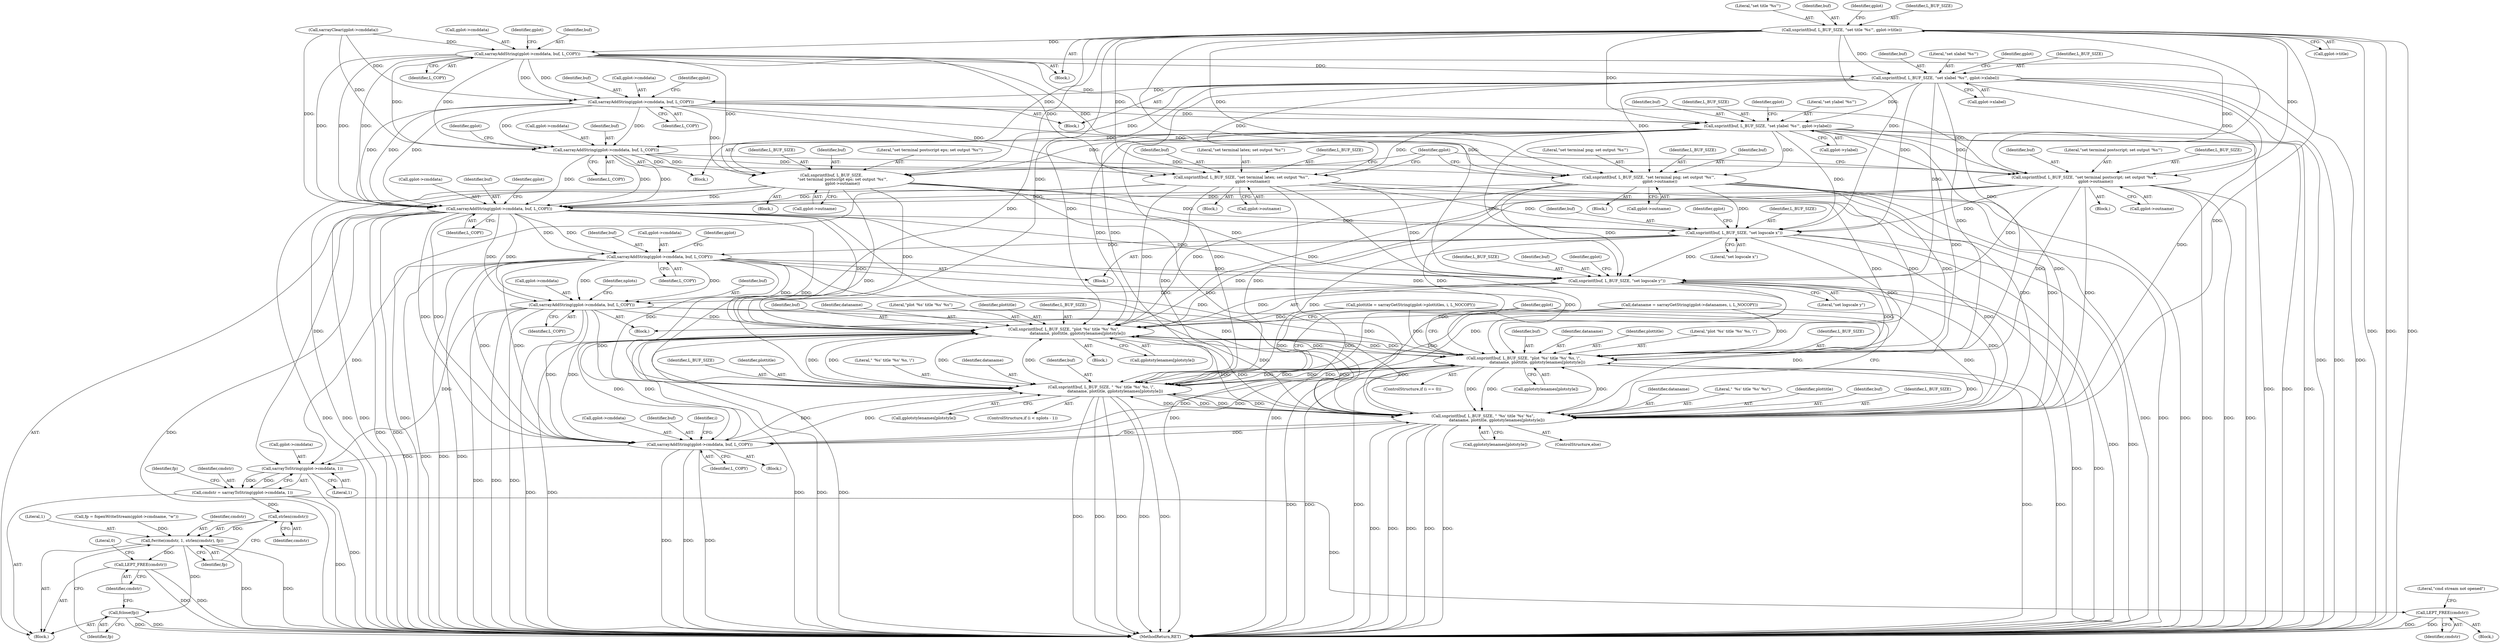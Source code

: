 digraph "1_leptonica_ee301cb2029db8a6289c5295daa42bba7715e99a_2@API" {
"1000137" [label="(Call,snprintf(buf, L_BUF_SIZE, \"set title '%s'\", gplot->title))"];
"1000144" [label="(Call,sarrayAddString(gplot->cmddata, buf, L_COPY))"];
"1000155" [label="(Call,snprintf(buf, L_BUF_SIZE, \"set xlabel '%s'\", gplot->xlabel))"];
"1000162" [label="(Call,sarrayAddString(gplot->cmddata, buf, L_COPY))"];
"1000173" [label="(Call,snprintf(buf, L_BUF_SIZE, \"set ylabel '%s'\", gplot->ylabel))"];
"1000180" [label="(Call,sarrayAddString(gplot->cmddata, buf, L_COPY))"];
"1000193" [label="(Call,snprintf(buf, L_BUF_SIZE, \"set terminal png; set output '%s'\",\n                  gplot->outname))"];
"1000245" [label="(Call,sarrayAddString(gplot->cmddata, buf, L_COPY))"];
"1000264" [label="(Call,snprintf(buf, L_BUF_SIZE, \"set logscale x\"))"];
"1000268" [label="(Call,sarrayAddString(gplot->cmddata, buf, L_COPY))"];
"1000287" [label="(Call,snprintf(buf, L_BUF_SIZE, \"set logscale y\"))"];
"1000291" [label="(Call,sarrayAddString(gplot->cmddata, buf, L_COPY))"];
"1000341" [label="(Call,snprintf(buf, L_BUF_SIZE, \"plot '%s' title '%s' %s\",\n                      dataname, plottitle, gplotstylenames[plotstyle]))"];
"1000356" [label="(Call,snprintf(buf, L_BUF_SIZE, \"plot '%s' title '%s' %s, \\\",\n                      dataname, plottitle, gplotstylenames[plotstyle]))"];
"1000372" [label="(Call,snprintf(buf, L_BUF_SIZE, \" '%s' title '%s' %s, \\\",\n                      dataname, plottitle, gplotstylenames[plotstyle]))"];
"1000382" [label="(Call,snprintf(buf, L_BUF_SIZE, \" '%s' title '%s' %s\",\n                      dataname, plottitle, gplotstylenames[plotstyle]))"];
"1000391" [label="(Call,sarrayAddString(gplot->cmddata, buf, L_COPY))"];
"1000399" [label="(Call,sarrayToString(gplot->cmddata, 1))"];
"1000397" [label="(Call,cmdstr = sarrayToString(gplot->cmddata, 1))"];
"1000415" [label="(Call,LEPT_FREE(cmdstr))"];
"1000425" [label="(Call,strlen(cmdstr))"];
"1000422" [label="(Call,fwrite(cmdstr, 1, strlen(cmdstr), fp))"];
"1000428" [label="(Call,fclose(fp))"];
"1000430" [label="(Call,LEPT_FREE(cmdstr))"];
"1000208" [label="(Call,snprintf(buf, L_BUF_SIZE, \"set terminal postscript; set output '%s'\",\n                  gplot->outname))"];
"1000223" [label="(Call,snprintf(buf, L_BUF_SIZE,\n                  \"set terminal postscript eps; set output '%s'\",\n                  gplot->outname))"];
"1000238" [label="(Call,snprintf(buf, L_BUF_SIZE, \"set terminal latex; set output '%s'\",\n                  gplot->outname))"];
"1000396" [label="(Identifier,L_COPY)"];
"1000246" [label="(Call,gplot->cmddata)"];
"1000175" [label="(Identifier,L_BUF_SIZE)"];
"1000381" [label="(ControlStructure,else)"];
"1000249" [label="(Identifier,buf)"];
"1000195" [label="(Identifier,L_BUF_SIZE)"];
"1000296" [label="(Identifier,L_COPY)"];
"1000180" [label="(Call,sarrayAddString(gplot->cmddata, buf, L_COPY))"];
"1000272" [label="(Identifier,buf)"];
"1000140" [label="(Literal,\"set title '%s'\")"];
"1000155" [label="(Call,snprintf(buf, L_BUF_SIZE, \"set xlabel '%s'\", gplot->xlabel))"];
"1000386" [label="(Identifier,dataname)"];
"1000267" [label="(Literal,\"set logscale x\")"];
"1000266" [label="(Identifier,L_BUF_SIZE)"];
"1000177" [label="(Call,gplot->ylabel)"];
"1000422" [label="(Call,fwrite(cmdstr, 1, strlen(cmdstr), fp))"];
"1000192" [label="(Block,)"];
"1000239" [label="(Identifier,buf)"];
"1000378" [label="(Call,gplotstylenames[plotstyle])"];
"1000145" [label="(Call,gplot->cmddata)"];
"1000340" [label="(Block,)"];
"1000342" [label="(Identifier,buf)"];
"1000193" [label="(Call,snprintf(buf, L_BUF_SIZE, \"set terminal png; set output '%s'\",\n                  gplot->outname))"];
"1000189" [label="(Identifier,gplot)"];
"1000427" [label="(Identifier,fp)"];
"1000345" [label="(Identifier,dataname)"];
"1000241" [label="(Literal,\"set terminal latex; set output '%s'\")"];
"1000212" [label="(Call,gplot->outname)"];
"1000393" [label="(Identifier,gplot)"];
"1000392" [label="(Call,gplot->cmddata)"];
"1000166" [label="(Identifier,buf)"];
"1000181" [label="(Call,gplot->cmddata)"];
"1000182" [label="(Identifier,gplot)"];
"1000194" [label="(Identifier,buf)"];
"1000385" [label="(Literal,\" '%s' title '%s' %s\")"];
"1000210" [label="(Identifier,L_BUF_SIZE)"];
"1000400" [label="(Call,gplot->cmddata)"];
"1000424" [label="(Literal,1)"];
"1000226" [label="(Literal,\"set terminal postscript eps; set output '%s'\")"];
"1000391" [label="(Call,sarrayAddString(gplot->cmddata, buf, L_COPY))"];
"1000344" [label="(Literal,\"plot '%s' title '%s' %s\")"];
"1000141" [label="(Call,gplot->title)"];
"1000162" [label="(Call,sarrayAddString(gplot->cmddata, buf, L_COPY))"];
"1000156" [label="(Identifier,buf)"];
"1000242" [label="(Call,gplot->outname)"];
"1000163" [label="(Call,gplot->cmddata)"];
"1000265" [label="(Identifier,buf)"];
"1000375" [label="(Literal,\" '%s' title '%s' %s, \\\")"];
"1000312" [label="(Block,)"];
"1000346" [label="(Identifier,plottitle)"];
"1000176" [label="(Literal,\"set ylabel '%s'\")"];
"1000209" [label="(Identifier,buf)"];
"1000240" [label="(Identifier,L_BUF_SIZE)"];
"1000185" [label="(Identifier,L_COPY)"];
"1000415" [label="(Call,LEPT_FREE(cmdstr))"];
"1000222" [label="(Block,)"];
"1000366" [label="(ControlStructure,if (i < nplots - 1))"];
"1000298" [label="(Identifier,nplots)"];
"1000376" [label="(Identifier,dataname)"];
"1000431" [label="(Identifier,cmdstr)"];
"1000128" [label="(Call,sarrayClear(gplot->cmddata))"];
"1000152" [label="(Identifier,gplot)"];
"1000207" [label="(Block,)"];
"1000238" [label="(Call,snprintf(buf, L_BUF_SIZE, \"set terminal latex; set output '%s'\",\n                  gplot->outname))"];
"1000341" [label="(Call,snprintf(buf, L_BUF_SIZE, \"plot '%s' title '%s' %s\",\n                      dataname, plottitle, gplotstylenames[plotstyle]))"];
"1000263" [label="(Block,)"];
"1000158" [label="(Literal,\"set xlabel '%s'\")"];
"1000137" [label="(Call,snprintf(buf, L_BUF_SIZE, \"set title '%s'\", gplot->title))"];
"1000295" [label="(Identifier,buf)"];
"1000269" [label="(Call,gplot->cmddata)"];
"1000430" [label="(Call,LEPT_FREE(cmdstr))"];
"1000255" [label="(Identifier,gplot)"];
"1000352" [label="(ControlStructure,if (i == 0))"];
"1000250" [label="(Identifier,L_COPY)"];
"1000416" [label="(Identifier,cmdstr)"];
"1000426" [label="(Identifier,cmdstr)"];
"1000154" [label="(Block,)"];
"1000362" [label="(Call,gplotstylenames[plotstyle])"];
"1000373" [label="(Identifier,buf)"];
"1000138" [label="(Identifier,buf)"];
"1000237" [label="(Block,)"];
"1000268" [label="(Call,sarrayAddString(gplot->cmddata, buf, L_COPY))"];
"1000387" [label="(Identifier,plottitle)"];
"1000173" [label="(Call,snprintf(buf, L_BUF_SIZE, \"set ylabel '%s'\", gplot->ylabel))"];
"1000170" [label="(Identifier,gplot)"];
"1000395" [label="(Identifier,buf)"];
"1000374" [label="(Identifier,L_BUF_SIZE)"];
"1000270" [label="(Identifier,gplot)"];
"1000223" [label="(Call,snprintf(buf, L_BUF_SIZE,\n                  \"set terminal postscript eps; set output '%s'\",\n                  gplot->outname))"];
"1000164" [label="(Identifier,gplot)"];
"1000311" [label="(Identifier,i)"];
"1000347" [label="(Call,gplotstylenames[plotstyle])"];
"1000397" [label="(Call,cmdstr = sarrayToString(gplot->cmddata, 1))"];
"1000383" [label="(Identifier,buf)"];
"1000356" [label="(Call,snprintf(buf, L_BUF_SIZE, \"plot '%s' title '%s' %s, \\\",\n                      dataname, plottitle, gplotstylenames[plotstyle]))"];
"1000357" [label="(Identifier,buf)"];
"1000382" [label="(Call,snprintf(buf, L_BUF_SIZE, \" '%s' title '%s' %s\",\n                      dataname, plottitle, gplotstylenames[plotstyle]))"];
"1000287" [label="(Call,snprintf(buf, L_BUF_SIZE, \"set logscale y\"))"];
"1000197" [label="(Call,gplot->outname)"];
"1000149" [label="(Identifier,L_COPY)"];
"1000407" [label="(Identifier,fp)"];
"1000425" [label="(Call,strlen(cmdstr))"];
"1000211" [label="(Literal,\"set terminal postscript; set output '%s'\")"];
"1000414" [label="(Block,)"];
"1000196" [label="(Literal,\"set terminal png; set output '%s'\")"];
"1000433" [label="(Literal,0)"];
"1000225" [label="(Identifier,L_BUF_SIZE)"];
"1000167" [label="(Identifier,L_COPY)"];
"1000360" [label="(Identifier,dataname)"];
"1000148" [label="(Identifier,buf)"];
"1000286" [label="(Block,)"];
"1000289" [label="(Identifier,L_BUF_SIZE)"];
"1000146" [label="(Identifier,gplot)"];
"1000403" [label="(Literal,1)"];
"1000291" [label="(Call,sarrayAddString(gplot->cmddata, buf, L_COPY))"];
"1000361" [label="(Identifier,plottitle)"];
"1000109" [label="(Block,)"];
"1000428" [label="(Call,fclose(fp))"];
"1000399" [label="(Call,sarrayToString(gplot->cmddata, 1))"];
"1000372" [label="(Call,snprintf(buf, L_BUF_SIZE, \" '%s' title '%s' %s, \\\",\n                      dataname, plottitle, gplotstylenames[plotstyle]))"];
"1000144" [label="(Call,sarrayAddString(gplot->cmddata, buf, L_COPY))"];
"1000384" [label="(Identifier,L_BUF_SIZE)"];
"1000157" [label="(Identifier,L_BUF_SIZE)"];
"1000321" [label="(Call,dataname = sarrayGetString(gplot->datanames, i, L_NOCOPY))"];
"1000273" [label="(Identifier,L_COPY)"];
"1000227" [label="(Call,gplot->outname)"];
"1000136" [label="(Block,)"];
"1000359" [label="(Literal,\"plot '%s' title '%s' %s, \\\")"];
"1000358" [label="(Identifier,L_BUF_SIZE)"];
"1000174" [label="(Identifier,buf)"];
"1000377" [label="(Identifier,plottitle)"];
"1000406" [label="(Call,fp = fopenWriteStream(gplot->cmdname, \"w\"))"];
"1000290" [label="(Literal,\"set logscale y\")"];
"1000313" [label="(Call,plottitle = sarrayGetString(gplot->plottitles, i, L_NOCOPY))"];
"1000184" [label="(Identifier,buf)"];
"1000429" [label="(Identifier,fp)"];
"1000423" [label="(Identifier,cmdstr)"];
"1000292" [label="(Call,gplot->cmddata)"];
"1000398" [label="(Identifier,cmdstr)"];
"1000139" [label="(Identifier,L_BUF_SIZE)"];
"1000247" [label="(Identifier,gplot)"];
"1000419" [label="(Literal,\"cmd stream not opened\")"];
"1000288" [label="(Identifier,buf)"];
"1000224" [label="(Identifier,buf)"];
"1000264" [label="(Call,snprintf(buf, L_BUF_SIZE, \"set logscale x\"))"];
"1000278" [label="(Identifier,gplot)"];
"1000388" [label="(Call,gplotstylenames[plotstyle])"];
"1000159" [label="(Call,gplot->xlabel)"];
"1000245" [label="(Call,sarrayAddString(gplot->cmddata, buf, L_COPY))"];
"1000343" [label="(Identifier,L_BUF_SIZE)"];
"1000434" [label="(MethodReturn,RET)"];
"1000208" [label="(Call,snprintf(buf, L_BUF_SIZE, \"set terminal postscript; set output '%s'\",\n                  gplot->outname))"];
"1000172" [label="(Block,)"];
"1000293" [label="(Identifier,gplot)"];
"1000137" -> "1000136"  [label="AST: "];
"1000137" -> "1000141"  [label="CFG: "];
"1000138" -> "1000137"  [label="AST: "];
"1000139" -> "1000137"  [label="AST: "];
"1000140" -> "1000137"  [label="AST: "];
"1000141" -> "1000137"  [label="AST: "];
"1000146" -> "1000137"  [label="CFG: "];
"1000137" -> "1000434"  [label="DDG: "];
"1000137" -> "1000434"  [label="DDG: "];
"1000137" -> "1000434"  [label="DDG: "];
"1000137" -> "1000144"  [label="DDG: "];
"1000137" -> "1000155"  [label="DDG: "];
"1000137" -> "1000173"  [label="DDG: "];
"1000137" -> "1000193"  [label="DDG: "];
"1000137" -> "1000208"  [label="DDG: "];
"1000137" -> "1000223"  [label="DDG: "];
"1000137" -> "1000238"  [label="DDG: "];
"1000137" -> "1000264"  [label="DDG: "];
"1000137" -> "1000287"  [label="DDG: "];
"1000137" -> "1000341"  [label="DDG: "];
"1000137" -> "1000356"  [label="DDG: "];
"1000137" -> "1000372"  [label="DDG: "];
"1000137" -> "1000382"  [label="DDG: "];
"1000144" -> "1000136"  [label="AST: "];
"1000144" -> "1000149"  [label="CFG: "];
"1000145" -> "1000144"  [label="AST: "];
"1000148" -> "1000144"  [label="AST: "];
"1000149" -> "1000144"  [label="AST: "];
"1000152" -> "1000144"  [label="CFG: "];
"1000128" -> "1000144"  [label="DDG: "];
"1000144" -> "1000155"  [label="DDG: "];
"1000144" -> "1000162"  [label="DDG: "];
"1000144" -> "1000162"  [label="DDG: "];
"1000144" -> "1000173"  [label="DDG: "];
"1000144" -> "1000180"  [label="DDG: "];
"1000144" -> "1000180"  [label="DDG: "];
"1000144" -> "1000193"  [label="DDG: "];
"1000144" -> "1000208"  [label="DDG: "];
"1000144" -> "1000223"  [label="DDG: "];
"1000144" -> "1000238"  [label="DDG: "];
"1000144" -> "1000245"  [label="DDG: "];
"1000144" -> "1000245"  [label="DDG: "];
"1000144" -> "1000245"  [label="DDG: "];
"1000155" -> "1000154"  [label="AST: "];
"1000155" -> "1000159"  [label="CFG: "];
"1000156" -> "1000155"  [label="AST: "];
"1000157" -> "1000155"  [label="AST: "];
"1000158" -> "1000155"  [label="AST: "];
"1000159" -> "1000155"  [label="AST: "];
"1000164" -> "1000155"  [label="CFG: "];
"1000155" -> "1000434"  [label="DDG: "];
"1000155" -> "1000434"  [label="DDG: "];
"1000155" -> "1000434"  [label="DDG: "];
"1000155" -> "1000162"  [label="DDG: "];
"1000155" -> "1000173"  [label="DDG: "];
"1000155" -> "1000193"  [label="DDG: "];
"1000155" -> "1000208"  [label="DDG: "];
"1000155" -> "1000223"  [label="DDG: "];
"1000155" -> "1000238"  [label="DDG: "];
"1000155" -> "1000264"  [label="DDG: "];
"1000155" -> "1000287"  [label="DDG: "];
"1000155" -> "1000341"  [label="DDG: "];
"1000155" -> "1000356"  [label="DDG: "];
"1000155" -> "1000372"  [label="DDG: "];
"1000155" -> "1000382"  [label="DDG: "];
"1000162" -> "1000154"  [label="AST: "];
"1000162" -> "1000167"  [label="CFG: "];
"1000163" -> "1000162"  [label="AST: "];
"1000166" -> "1000162"  [label="AST: "];
"1000167" -> "1000162"  [label="AST: "];
"1000170" -> "1000162"  [label="CFG: "];
"1000128" -> "1000162"  [label="DDG: "];
"1000162" -> "1000173"  [label="DDG: "];
"1000162" -> "1000180"  [label="DDG: "];
"1000162" -> "1000180"  [label="DDG: "];
"1000162" -> "1000193"  [label="DDG: "];
"1000162" -> "1000208"  [label="DDG: "];
"1000162" -> "1000223"  [label="DDG: "];
"1000162" -> "1000238"  [label="DDG: "];
"1000162" -> "1000245"  [label="DDG: "];
"1000162" -> "1000245"  [label="DDG: "];
"1000162" -> "1000245"  [label="DDG: "];
"1000173" -> "1000172"  [label="AST: "];
"1000173" -> "1000177"  [label="CFG: "];
"1000174" -> "1000173"  [label="AST: "];
"1000175" -> "1000173"  [label="AST: "];
"1000176" -> "1000173"  [label="AST: "];
"1000177" -> "1000173"  [label="AST: "];
"1000182" -> "1000173"  [label="CFG: "];
"1000173" -> "1000434"  [label="DDG: "];
"1000173" -> "1000434"  [label="DDG: "];
"1000173" -> "1000434"  [label="DDG: "];
"1000173" -> "1000180"  [label="DDG: "];
"1000173" -> "1000193"  [label="DDG: "];
"1000173" -> "1000208"  [label="DDG: "];
"1000173" -> "1000223"  [label="DDG: "];
"1000173" -> "1000238"  [label="DDG: "];
"1000173" -> "1000264"  [label="DDG: "];
"1000173" -> "1000287"  [label="DDG: "];
"1000173" -> "1000341"  [label="DDG: "];
"1000173" -> "1000356"  [label="DDG: "];
"1000173" -> "1000372"  [label="DDG: "];
"1000173" -> "1000382"  [label="DDG: "];
"1000180" -> "1000172"  [label="AST: "];
"1000180" -> "1000185"  [label="CFG: "];
"1000181" -> "1000180"  [label="AST: "];
"1000184" -> "1000180"  [label="AST: "];
"1000185" -> "1000180"  [label="AST: "];
"1000189" -> "1000180"  [label="CFG: "];
"1000128" -> "1000180"  [label="DDG: "];
"1000180" -> "1000193"  [label="DDG: "];
"1000180" -> "1000208"  [label="DDG: "];
"1000180" -> "1000223"  [label="DDG: "];
"1000180" -> "1000238"  [label="DDG: "];
"1000180" -> "1000245"  [label="DDG: "];
"1000180" -> "1000245"  [label="DDG: "];
"1000180" -> "1000245"  [label="DDG: "];
"1000193" -> "1000192"  [label="AST: "];
"1000193" -> "1000197"  [label="CFG: "];
"1000194" -> "1000193"  [label="AST: "];
"1000195" -> "1000193"  [label="AST: "];
"1000196" -> "1000193"  [label="AST: "];
"1000197" -> "1000193"  [label="AST: "];
"1000247" -> "1000193"  [label="CFG: "];
"1000193" -> "1000434"  [label="DDG: "];
"1000193" -> "1000434"  [label="DDG: "];
"1000193" -> "1000434"  [label="DDG: "];
"1000193" -> "1000245"  [label="DDG: "];
"1000193" -> "1000264"  [label="DDG: "];
"1000193" -> "1000287"  [label="DDG: "];
"1000193" -> "1000341"  [label="DDG: "];
"1000193" -> "1000356"  [label="DDG: "];
"1000193" -> "1000372"  [label="DDG: "];
"1000193" -> "1000382"  [label="DDG: "];
"1000245" -> "1000109"  [label="AST: "];
"1000245" -> "1000250"  [label="CFG: "];
"1000246" -> "1000245"  [label="AST: "];
"1000249" -> "1000245"  [label="AST: "];
"1000250" -> "1000245"  [label="AST: "];
"1000255" -> "1000245"  [label="CFG: "];
"1000245" -> "1000434"  [label="DDG: "];
"1000245" -> "1000434"  [label="DDG: "];
"1000245" -> "1000434"  [label="DDG: "];
"1000128" -> "1000245"  [label="DDG: "];
"1000208" -> "1000245"  [label="DDG: "];
"1000238" -> "1000245"  [label="DDG: "];
"1000223" -> "1000245"  [label="DDG: "];
"1000245" -> "1000264"  [label="DDG: "];
"1000245" -> "1000268"  [label="DDG: "];
"1000245" -> "1000268"  [label="DDG: "];
"1000245" -> "1000287"  [label="DDG: "];
"1000245" -> "1000291"  [label="DDG: "];
"1000245" -> "1000291"  [label="DDG: "];
"1000245" -> "1000341"  [label="DDG: "];
"1000245" -> "1000356"  [label="DDG: "];
"1000245" -> "1000372"  [label="DDG: "];
"1000245" -> "1000382"  [label="DDG: "];
"1000245" -> "1000391"  [label="DDG: "];
"1000245" -> "1000391"  [label="DDG: "];
"1000245" -> "1000399"  [label="DDG: "];
"1000264" -> "1000263"  [label="AST: "];
"1000264" -> "1000267"  [label="CFG: "];
"1000265" -> "1000264"  [label="AST: "];
"1000266" -> "1000264"  [label="AST: "];
"1000267" -> "1000264"  [label="AST: "];
"1000270" -> "1000264"  [label="CFG: "];
"1000264" -> "1000434"  [label="DDG: "];
"1000264" -> "1000434"  [label="DDG: "];
"1000223" -> "1000264"  [label="DDG: "];
"1000208" -> "1000264"  [label="DDG: "];
"1000238" -> "1000264"  [label="DDG: "];
"1000264" -> "1000268"  [label="DDG: "];
"1000264" -> "1000287"  [label="DDG: "];
"1000264" -> "1000341"  [label="DDG: "];
"1000264" -> "1000356"  [label="DDG: "];
"1000264" -> "1000372"  [label="DDG: "];
"1000264" -> "1000382"  [label="DDG: "];
"1000268" -> "1000263"  [label="AST: "];
"1000268" -> "1000273"  [label="CFG: "];
"1000269" -> "1000268"  [label="AST: "];
"1000272" -> "1000268"  [label="AST: "];
"1000273" -> "1000268"  [label="AST: "];
"1000278" -> "1000268"  [label="CFG: "];
"1000268" -> "1000434"  [label="DDG: "];
"1000268" -> "1000434"  [label="DDG: "];
"1000268" -> "1000434"  [label="DDG: "];
"1000268" -> "1000287"  [label="DDG: "];
"1000268" -> "1000291"  [label="DDG: "];
"1000268" -> "1000291"  [label="DDG: "];
"1000268" -> "1000341"  [label="DDG: "];
"1000268" -> "1000356"  [label="DDG: "];
"1000268" -> "1000372"  [label="DDG: "];
"1000268" -> "1000382"  [label="DDG: "];
"1000268" -> "1000391"  [label="DDG: "];
"1000268" -> "1000391"  [label="DDG: "];
"1000268" -> "1000399"  [label="DDG: "];
"1000287" -> "1000286"  [label="AST: "];
"1000287" -> "1000290"  [label="CFG: "];
"1000288" -> "1000287"  [label="AST: "];
"1000289" -> "1000287"  [label="AST: "];
"1000290" -> "1000287"  [label="AST: "];
"1000293" -> "1000287"  [label="CFG: "];
"1000287" -> "1000434"  [label="DDG: "];
"1000287" -> "1000434"  [label="DDG: "];
"1000223" -> "1000287"  [label="DDG: "];
"1000208" -> "1000287"  [label="DDG: "];
"1000238" -> "1000287"  [label="DDG: "];
"1000287" -> "1000291"  [label="DDG: "];
"1000287" -> "1000341"  [label="DDG: "];
"1000287" -> "1000356"  [label="DDG: "];
"1000287" -> "1000372"  [label="DDG: "];
"1000287" -> "1000382"  [label="DDG: "];
"1000291" -> "1000286"  [label="AST: "];
"1000291" -> "1000296"  [label="CFG: "];
"1000292" -> "1000291"  [label="AST: "];
"1000295" -> "1000291"  [label="AST: "];
"1000296" -> "1000291"  [label="AST: "];
"1000298" -> "1000291"  [label="CFG: "];
"1000291" -> "1000434"  [label="DDG: "];
"1000291" -> "1000434"  [label="DDG: "];
"1000291" -> "1000434"  [label="DDG: "];
"1000291" -> "1000341"  [label="DDG: "];
"1000291" -> "1000356"  [label="DDG: "];
"1000291" -> "1000372"  [label="DDG: "];
"1000291" -> "1000382"  [label="DDG: "];
"1000291" -> "1000391"  [label="DDG: "];
"1000291" -> "1000391"  [label="DDG: "];
"1000291" -> "1000399"  [label="DDG: "];
"1000341" -> "1000340"  [label="AST: "];
"1000341" -> "1000347"  [label="CFG: "];
"1000342" -> "1000341"  [label="AST: "];
"1000343" -> "1000341"  [label="AST: "];
"1000344" -> "1000341"  [label="AST: "];
"1000345" -> "1000341"  [label="AST: "];
"1000346" -> "1000341"  [label="AST: "];
"1000347" -> "1000341"  [label="AST: "];
"1000393" -> "1000341"  [label="CFG: "];
"1000341" -> "1000434"  [label="DDG: "];
"1000341" -> "1000434"  [label="DDG: "];
"1000341" -> "1000434"  [label="DDG: "];
"1000341" -> "1000434"  [label="DDG: "];
"1000341" -> "1000434"  [label="DDG: "];
"1000391" -> "1000341"  [label="DDG: "];
"1000223" -> "1000341"  [label="DDG: "];
"1000208" -> "1000341"  [label="DDG: "];
"1000238" -> "1000341"  [label="DDG: "];
"1000372" -> "1000341"  [label="DDG: "];
"1000372" -> "1000341"  [label="DDG: "];
"1000382" -> "1000341"  [label="DDG: "];
"1000382" -> "1000341"  [label="DDG: "];
"1000356" -> "1000341"  [label="DDG: "];
"1000356" -> "1000341"  [label="DDG: "];
"1000321" -> "1000341"  [label="DDG: "];
"1000313" -> "1000341"  [label="DDG: "];
"1000341" -> "1000356"  [label="DDG: "];
"1000341" -> "1000356"  [label="DDG: "];
"1000341" -> "1000372"  [label="DDG: "];
"1000341" -> "1000372"  [label="DDG: "];
"1000341" -> "1000382"  [label="DDG: "];
"1000341" -> "1000382"  [label="DDG: "];
"1000341" -> "1000391"  [label="DDG: "];
"1000356" -> "1000352"  [label="AST: "];
"1000356" -> "1000362"  [label="CFG: "];
"1000357" -> "1000356"  [label="AST: "];
"1000358" -> "1000356"  [label="AST: "];
"1000359" -> "1000356"  [label="AST: "];
"1000360" -> "1000356"  [label="AST: "];
"1000361" -> "1000356"  [label="AST: "];
"1000362" -> "1000356"  [label="AST: "];
"1000393" -> "1000356"  [label="CFG: "];
"1000356" -> "1000434"  [label="DDG: "];
"1000356" -> "1000434"  [label="DDG: "];
"1000356" -> "1000434"  [label="DDG: "];
"1000356" -> "1000434"  [label="DDG: "];
"1000356" -> "1000434"  [label="DDG: "];
"1000391" -> "1000356"  [label="DDG: "];
"1000223" -> "1000356"  [label="DDG: "];
"1000208" -> "1000356"  [label="DDG: "];
"1000238" -> "1000356"  [label="DDG: "];
"1000372" -> "1000356"  [label="DDG: "];
"1000372" -> "1000356"  [label="DDG: "];
"1000382" -> "1000356"  [label="DDG: "];
"1000382" -> "1000356"  [label="DDG: "];
"1000321" -> "1000356"  [label="DDG: "];
"1000313" -> "1000356"  [label="DDG: "];
"1000356" -> "1000372"  [label="DDG: "];
"1000356" -> "1000372"  [label="DDG: "];
"1000356" -> "1000382"  [label="DDG: "];
"1000356" -> "1000382"  [label="DDG: "];
"1000356" -> "1000391"  [label="DDG: "];
"1000372" -> "1000366"  [label="AST: "];
"1000372" -> "1000378"  [label="CFG: "];
"1000373" -> "1000372"  [label="AST: "];
"1000374" -> "1000372"  [label="AST: "];
"1000375" -> "1000372"  [label="AST: "];
"1000376" -> "1000372"  [label="AST: "];
"1000377" -> "1000372"  [label="AST: "];
"1000378" -> "1000372"  [label="AST: "];
"1000393" -> "1000372"  [label="CFG: "];
"1000372" -> "1000434"  [label="DDG: "];
"1000372" -> "1000434"  [label="DDG: "];
"1000372" -> "1000434"  [label="DDG: "];
"1000372" -> "1000434"  [label="DDG: "];
"1000372" -> "1000434"  [label="DDG: "];
"1000391" -> "1000372"  [label="DDG: "];
"1000223" -> "1000372"  [label="DDG: "];
"1000208" -> "1000372"  [label="DDG: "];
"1000238" -> "1000372"  [label="DDG: "];
"1000382" -> "1000372"  [label="DDG: "];
"1000382" -> "1000372"  [label="DDG: "];
"1000321" -> "1000372"  [label="DDG: "];
"1000313" -> "1000372"  [label="DDG: "];
"1000372" -> "1000382"  [label="DDG: "];
"1000372" -> "1000382"  [label="DDG: "];
"1000372" -> "1000391"  [label="DDG: "];
"1000382" -> "1000381"  [label="AST: "];
"1000382" -> "1000388"  [label="CFG: "];
"1000383" -> "1000382"  [label="AST: "];
"1000384" -> "1000382"  [label="AST: "];
"1000385" -> "1000382"  [label="AST: "];
"1000386" -> "1000382"  [label="AST: "];
"1000387" -> "1000382"  [label="AST: "];
"1000388" -> "1000382"  [label="AST: "];
"1000393" -> "1000382"  [label="CFG: "];
"1000382" -> "1000434"  [label="DDG: "];
"1000382" -> "1000434"  [label="DDG: "];
"1000382" -> "1000434"  [label="DDG: "];
"1000382" -> "1000434"  [label="DDG: "];
"1000382" -> "1000434"  [label="DDG: "];
"1000391" -> "1000382"  [label="DDG: "];
"1000223" -> "1000382"  [label="DDG: "];
"1000208" -> "1000382"  [label="DDG: "];
"1000238" -> "1000382"  [label="DDG: "];
"1000321" -> "1000382"  [label="DDG: "];
"1000313" -> "1000382"  [label="DDG: "];
"1000382" -> "1000391"  [label="DDG: "];
"1000391" -> "1000312"  [label="AST: "];
"1000391" -> "1000396"  [label="CFG: "];
"1000392" -> "1000391"  [label="AST: "];
"1000395" -> "1000391"  [label="AST: "];
"1000396" -> "1000391"  [label="AST: "];
"1000311" -> "1000391"  [label="CFG: "];
"1000391" -> "1000434"  [label="DDG: "];
"1000391" -> "1000434"  [label="DDG: "];
"1000391" -> "1000434"  [label="DDG: "];
"1000391" -> "1000399"  [label="DDG: "];
"1000399" -> "1000397"  [label="AST: "];
"1000399" -> "1000403"  [label="CFG: "];
"1000400" -> "1000399"  [label="AST: "];
"1000403" -> "1000399"  [label="AST: "];
"1000397" -> "1000399"  [label="CFG: "];
"1000399" -> "1000434"  [label="DDG: "];
"1000399" -> "1000397"  [label="DDG: "];
"1000399" -> "1000397"  [label="DDG: "];
"1000397" -> "1000109"  [label="AST: "];
"1000398" -> "1000397"  [label="AST: "];
"1000407" -> "1000397"  [label="CFG: "];
"1000397" -> "1000434"  [label="DDG: "];
"1000397" -> "1000415"  [label="DDG: "];
"1000397" -> "1000425"  [label="DDG: "];
"1000415" -> "1000414"  [label="AST: "];
"1000415" -> "1000416"  [label="CFG: "];
"1000416" -> "1000415"  [label="AST: "];
"1000419" -> "1000415"  [label="CFG: "];
"1000415" -> "1000434"  [label="DDG: "];
"1000415" -> "1000434"  [label="DDG: "];
"1000425" -> "1000422"  [label="AST: "];
"1000425" -> "1000426"  [label="CFG: "];
"1000426" -> "1000425"  [label="AST: "];
"1000427" -> "1000425"  [label="CFG: "];
"1000425" -> "1000422"  [label="DDG: "];
"1000422" -> "1000109"  [label="AST: "];
"1000422" -> "1000427"  [label="CFG: "];
"1000423" -> "1000422"  [label="AST: "];
"1000424" -> "1000422"  [label="AST: "];
"1000427" -> "1000422"  [label="AST: "];
"1000429" -> "1000422"  [label="CFG: "];
"1000422" -> "1000434"  [label="DDG: "];
"1000422" -> "1000434"  [label="DDG: "];
"1000406" -> "1000422"  [label="DDG: "];
"1000422" -> "1000428"  [label="DDG: "];
"1000422" -> "1000430"  [label="DDG: "];
"1000428" -> "1000109"  [label="AST: "];
"1000428" -> "1000429"  [label="CFG: "];
"1000429" -> "1000428"  [label="AST: "];
"1000431" -> "1000428"  [label="CFG: "];
"1000428" -> "1000434"  [label="DDG: "];
"1000428" -> "1000434"  [label="DDG: "];
"1000430" -> "1000109"  [label="AST: "];
"1000430" -> "1000431"  [label="CFG: "];
"1000431" -> "1000430"  [label="AST: "];
"1000433" -> "1000430"  [label="CFG: "];
"1000430" -> "1000434"  [label="DDG: "];
"1000430" -> "1000434"  [label="DDG: "];
"1000208" -> "1000207"  [label="AST: "];
"1000208" -> "1000212"  [label="CFG: "];
"1000209" -> "1000208"  [label="AST: "];
"1000210" -> "1000208"  [label="AST: "];
"1000211" -> "1000208"  [label="AST: "];
"1000212" -> "1000208"  [label="AST: "];
"1000247" -> "1000208"  [label="CFG: "];
"1000208" -> "1000434"  [label="DDG: "];
"1000208" -> "1000434"  [label="DDG: "];
"1000208" -> "1000434"  [label="DDG: "];
"1000223" -> "1000222"  [label="AST: "];
"1000223" -> "1000227"  [label="CFG: "];
"1000224" -> "1000223"  [label="AST: "];
"1000225" -> "1000223"  [label="AST: "];
"1000226" -> "1000223"  [label="AST: "];
"1000227" -> "1000223"  [label="AST: "];
"1000247" -> "1000223"  [label="CFG: "];
"1000223" -> "1000434"  [label="DDG: "];
"1000223" -> "1000434"  [label="DDG: "];
"1000223" -> "1000434"  [label="DDG: "];
"1000238" -> "1000237"  [label="AST: "];
"1000238" -> "1000242"  [label="CFG: "];
"1000239" -> "1000238"  [label="AST: "];
"1000240" -> "1000238"  [label="AST: "];
"1000241" -> "1000238"  [label="AST: "];
"1000242" -> "1000238"  [label="AST: "];
"1000247" -> "1000238"  [label="CFG: "];
"1000238" -> "1000434"  [label="DDG: "];
"1000238" -> "1000434"  [label="DDG: "];
"1000238" -> "1000434"  [label="DDG: "];
}
